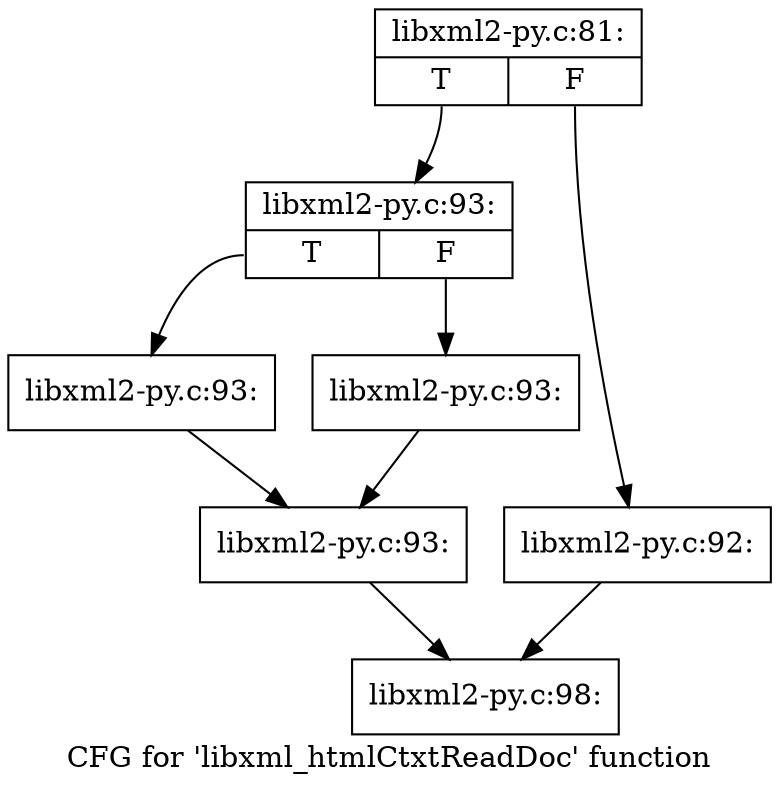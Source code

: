 digraph "CFG for 'libxml_htmlCtxtReadDoc' function" {
	label="CFG for 'libxml_htmlCtxtReadDoc' function";

	Node0x3baa430 [shape=record,label="{libxml2-py.c:81:|{<s0>T|<s1>F}}"];
	Node0x3baa430:s0 -> Node0x3b3f9c0;
	Node0x3baa430:s1 -> Node0x3b3f970;
	Node0x3b3f970 [shape=record,label="{libxml2-py.c:92:}"];
	Node0x3b3f970 -> Node0x3b3dd50;
	Node0x3b3f9c0 [shape=record,label="{libxml2-py.c:93:|{<s0>T|<s1>F}}"];
	Node0x3b3f9c0:s0 -> Node0x3b404c0;
	Node0x3b3f9c0:s1 -> Node0x3b40510;
	Node0x3b404c0 [shape=record,label="{libxml2-py.c:93:}"];
	Node0x3b404c0 -> Node0x3b40560;
	Node0x3b40510 [shape=record,label="{libxml2-py.c:93:}"];
	Node0x3b40510 -> Node0x3b40560;
	Node0x3b40560 [shape=record,label="{libxml2-py.c:93:}"];
	Node0x3b40560 -> Node0x3b3dd50;
	Node0x3b3dd50 [shape=record,label="{libxml2-py.c:98:}"];
}
